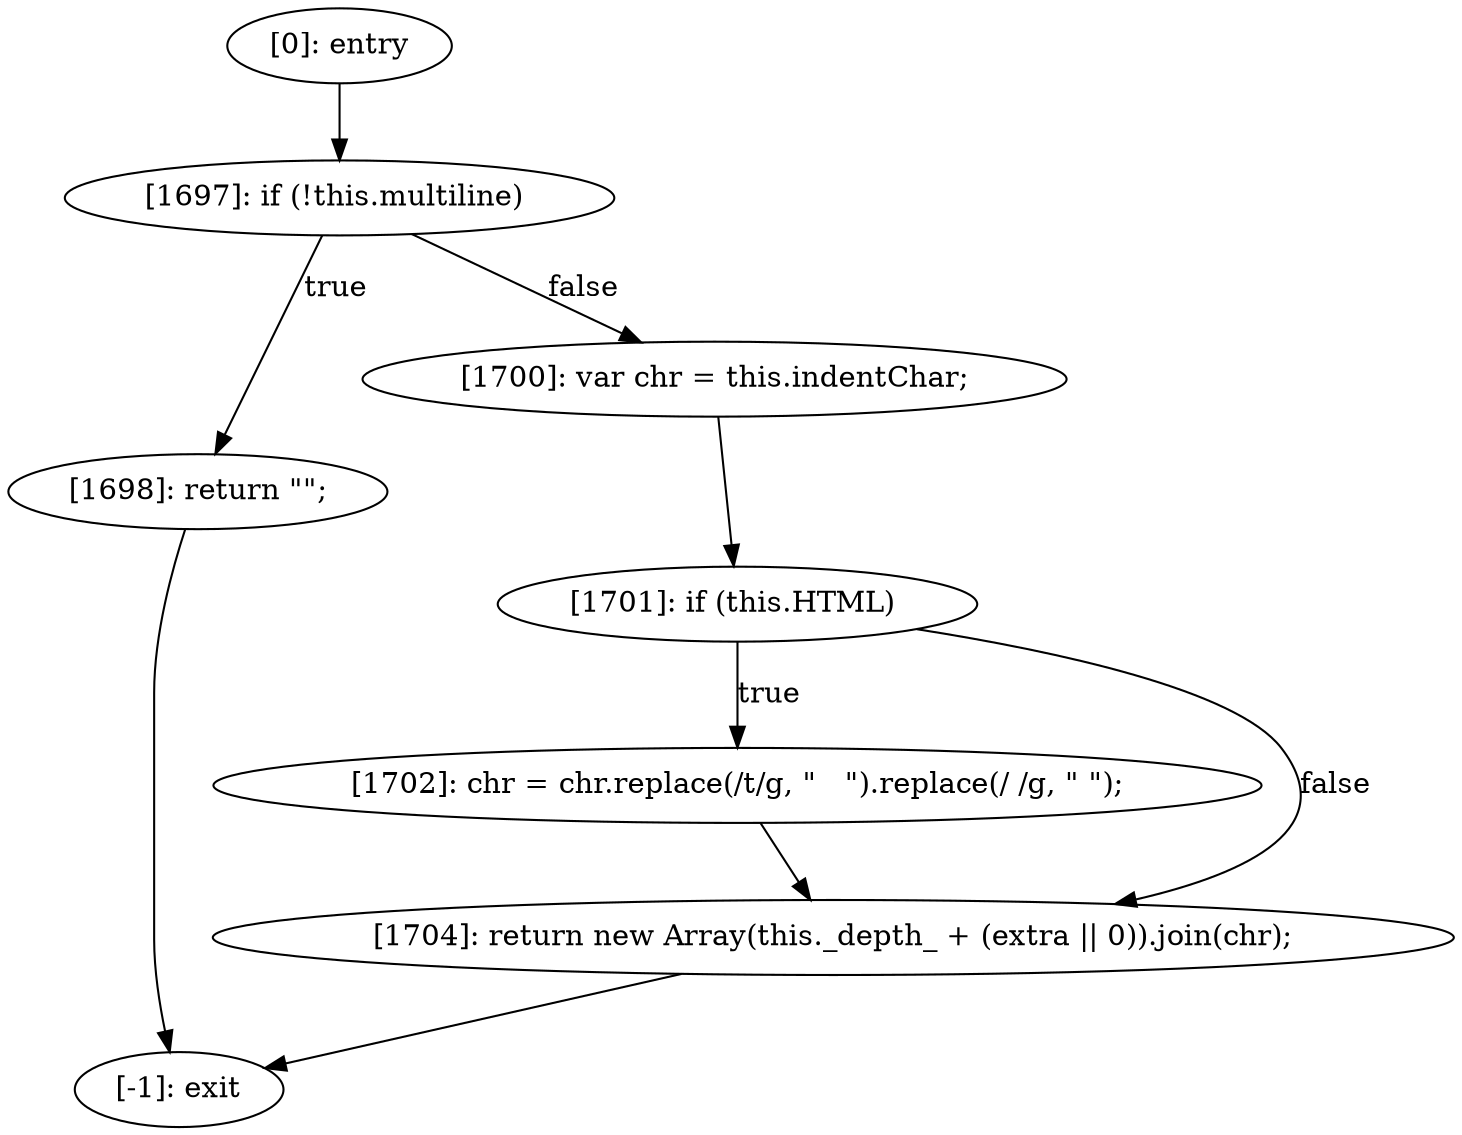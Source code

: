 digraph {
"0" [label="[1698]: return \"\";\n"] 
"1" [label="[1702]: chr = chr.replace(/\t/g, \"   \").replace(/ /g, \"&nbsp;\");\n"] 
"2" [label="[1700]: var chr = this.indentChar;\n"] 
"3" [label="[1701]: if (this.HTML) "] 
"4" [label="[1704]: return new Array(this._depth_ + (extra || 0)).join(chr);\n"] 
"5" [label="[1697]: if (!this.multiline) "] 
"6" [label="[-1]: exit"] 
"7" [label="[0]: entry"] 
"0" -> "6" [label=""] 
"1" -> "4" [label=""] 
"2" -> "3" [label=""] 
"3" -> "1" [label="true"] 
"3" -> "4" [label="false"] 
"4" -> "6" [label=""] 
"5" -> "0" [label="true"] 
"5" -> "2" [label="false"] 
"7" -> "5" [label=""] 
}
